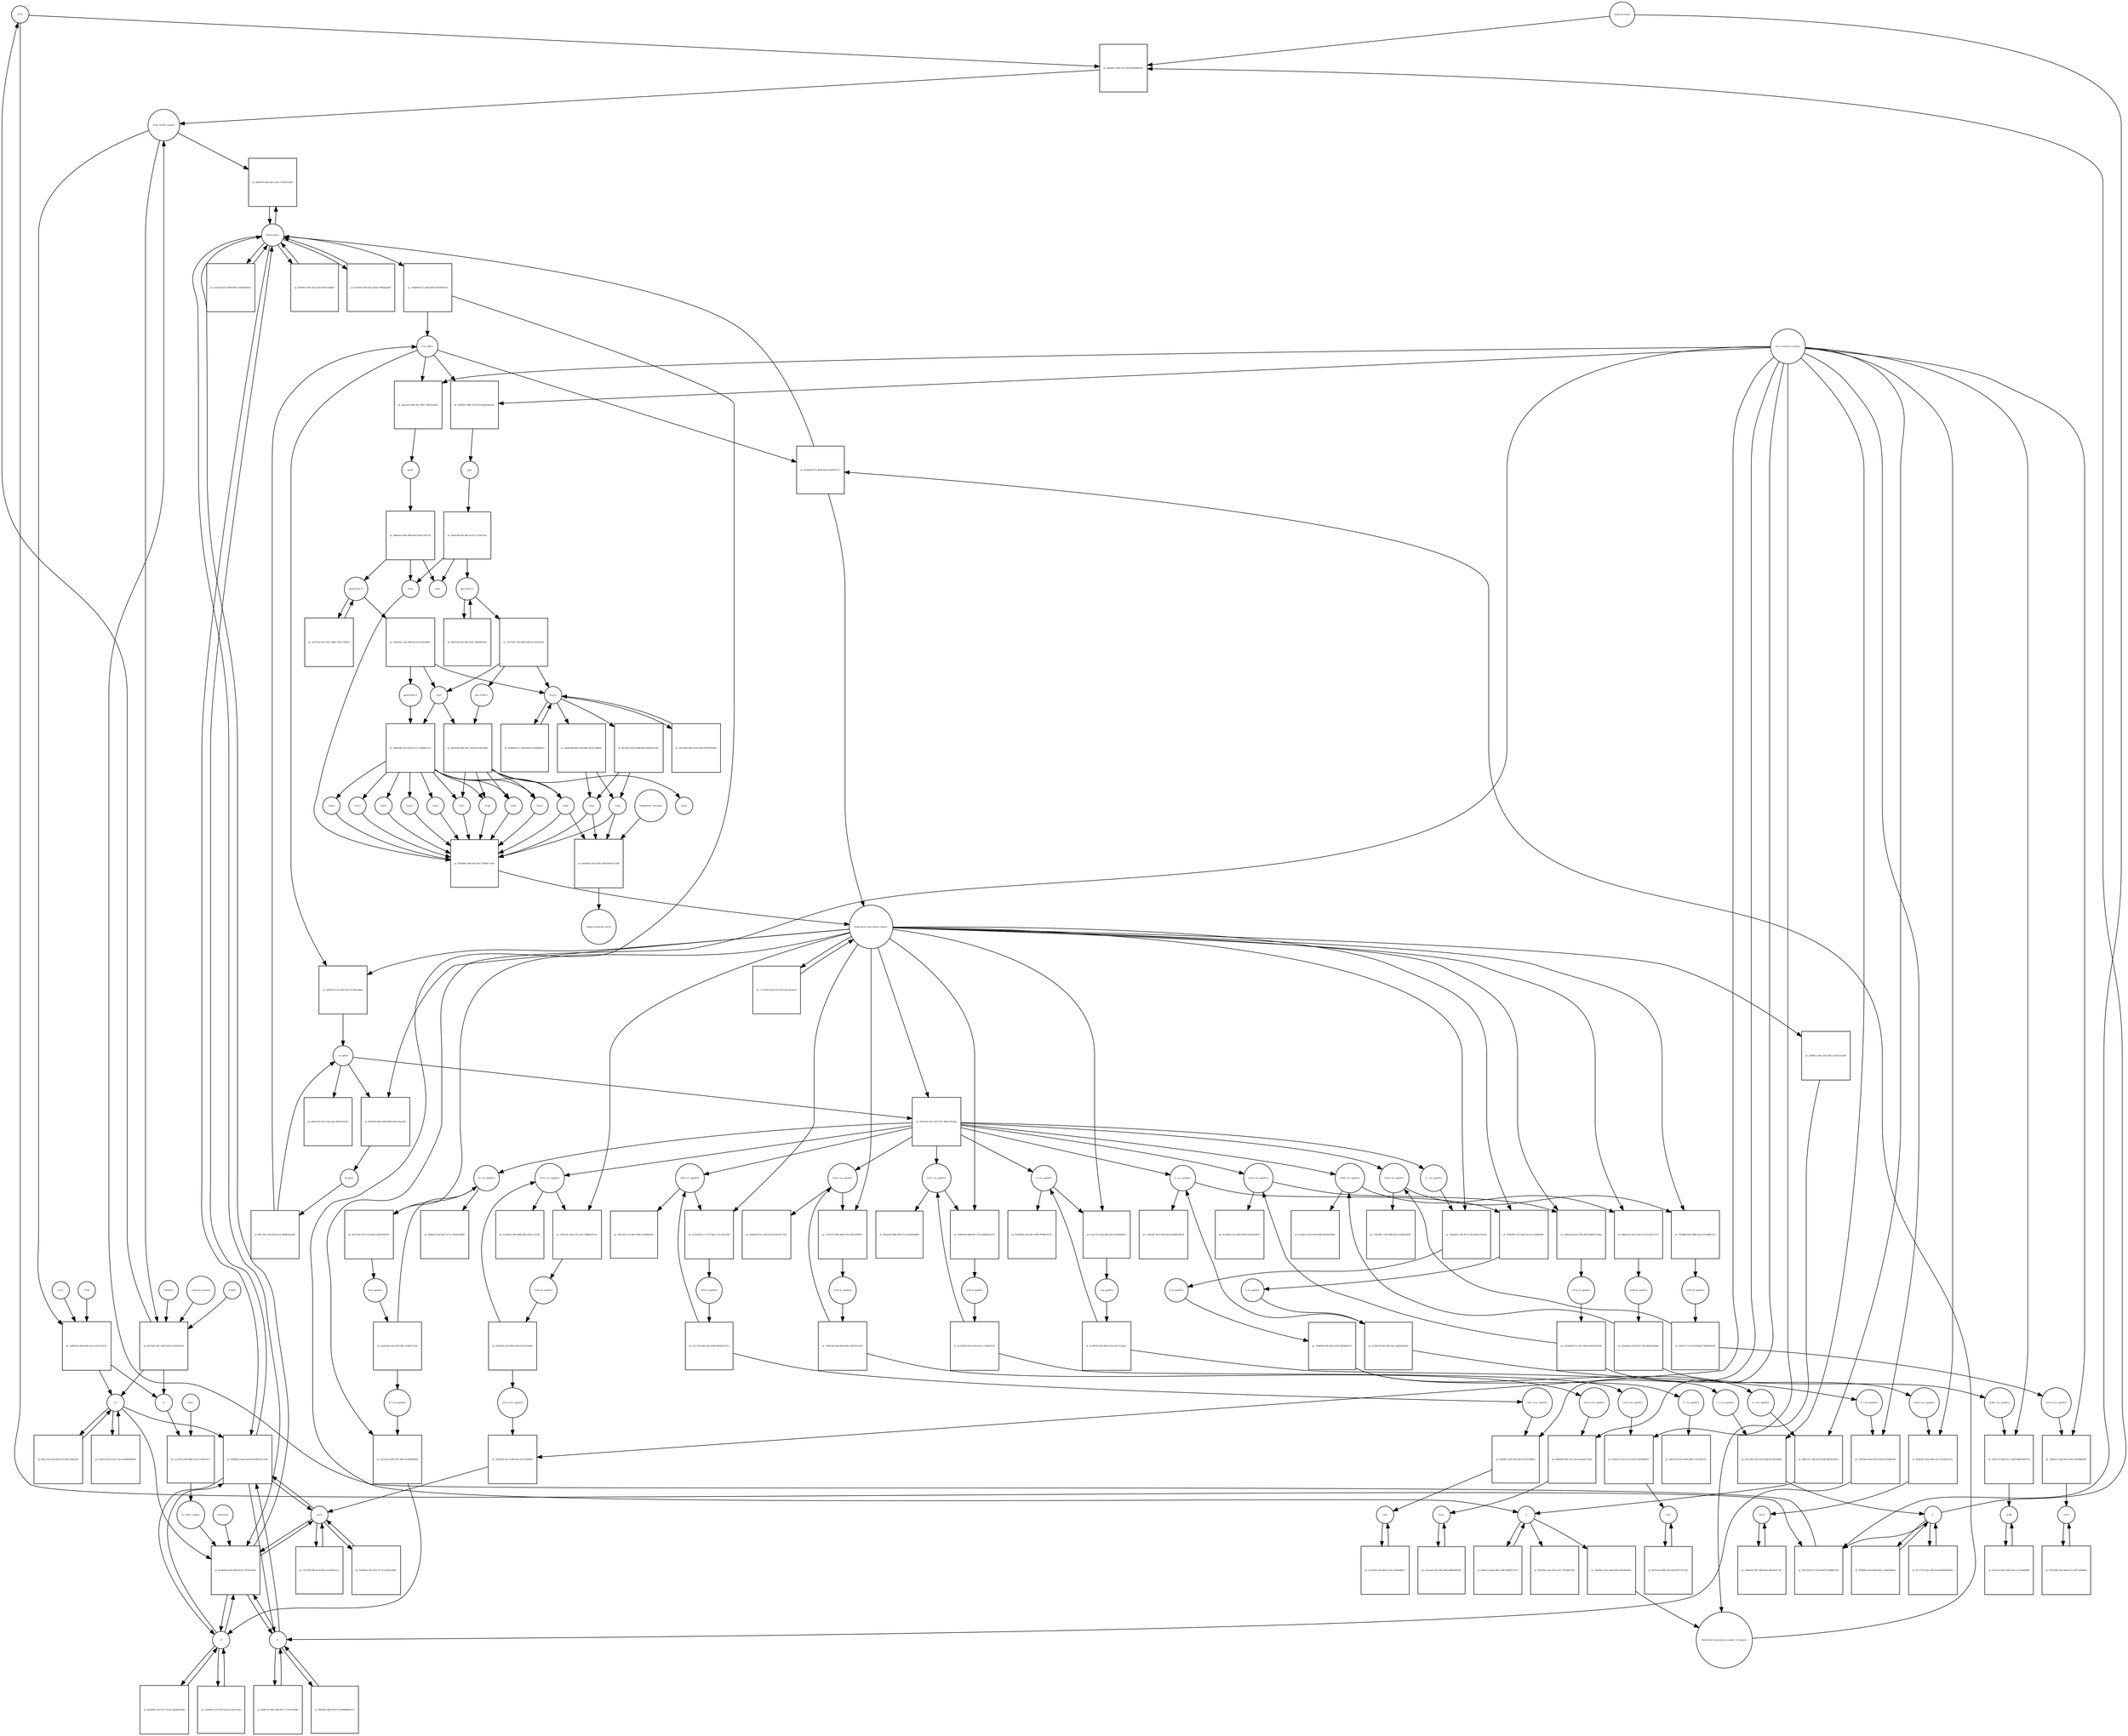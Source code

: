 strict digraph  {
ACE2 [annotation="", bipartite=0, cls=macromolecule, fontsize=4, label=ACE2, shape=circle];
"pr_dd0e807c-ed87-4e7f-b250-8fa058fb5d11" [annotation="", bipartite=1, cls=process, fontsize=4, label="pr_dd0e807c-ed87-4e7f-b250-8fa058fb5d11", shape=square];
"ACE2_SPIKE complex" [annotation="", bipartite=0, cls=complex, fontsize=4, label="ACE2_SPIKE complex", shape=circle];
"Heparan sulfate" [annotation="urn_miriam_obo.chebi_CHEBI%3A28815", bipartite=0, cls="simple chemical", fontsize=4, label="Heparan sulfate", shape=circle];
S [annotation=urn_miriam_uniprot_P0DTC2, bipartite=0, cls=macromolecule, fontsize=4, label=S, shape=circle];
Nucleocapsid [annotation="urn_miriam_obo.go_GO%3A0019013", bipartite=0, cls=complex, fontsize=4, label=Nucleocapsid, shape=circle];
"pr_82de1f39-babc-4b61-a0ee-7334811fcb00" [annotation="", bipartite=1, cls=process, fontsize=4, label="pr_82de1f39-babc-4b61-a0ee-7334811fcb00", shape=square];
"pr_c00891b4-e409-4e8b-ae18-c201c9c4331f" [annotation="", bipartite=1, cls=process, fontsize=4, label="pr_c00891b4-e409-4e8b-ae18-c201c9c4331f", shape=square];
S2 [annotation=urn_miriam_interpro_IPR002552, bipartite=0, cls=macromolecule, fontsize=4, label=S2, shape=circle];
CTSB [annotation="", bipartite=0, cls=macromolecule, fontsize=4, label=CTSB, shape=circle];
CTSL [annotation="", bipartite=0, cls=macromolecule, fontsize=4, label=CTSL, shape=circle];
S1 [annotation=urn_miriam_interpro_IPR002551, bipartite=0, cls=macromolecule, fontsize=4, label=S1, shape=circle];
"pr_58a7232f-d17c-4c0d-ab9f-d71b896b7565" [annotation="", bipartite=1, cls=process, fontsize=4, label="pr_58a7232f-d17c-4c0d-ab9f-d71b896b7565", shape=square];
"pr_dca46816-438a-40d0-bb1d-c73f3931a93d" [annotation="", bipartite=1, cls=process, fontsize=4, label="pr_dca46816-438a-40d0-bb1d-c73f3931a93d", shape=square];
cholesterol [annotation="urn_miriam_obo.chebi_CHEBI%3A16113", bipartite=0, cls="simple chemical", fontsize=4, label=cholesterol, shape=circle];
"S1_NRP1 complex" [annotation="", bipartite=0, cls=complex, fontsize=4, label="S1_NRP1 complex", shape=circle];
E [annotation=urn_miriam_uniprot_P0DTC4, bipartite=0, cls=macromolecule, fontsize=4, label=E, shape=circle];
M [annotation=urn_miriam_uniprot_P0DTC5, bipartite=0, cls=macromolecule, fontsize=4, label=M, shape=circle];
Orf7a [annotation=urn_miriam_uniprot_P0DTC7, bipartite=0, cls=macromolecule, fontsize=4, label=Orf7a, shape=circle];
"pr_1160d444-6c7e-469a-8834-56267ff5b7ea" [annotation="", bipartite=1, cls=process, fontsize=4, label="pr_1160d444-6c7e-469a-8834-56267ff5b7ea", shape=square];
"(+)ss gRNA" [annotation=urn_miriam_refseq_NC_045512, bipartite=0, cls="nucleic acid feature", fontsize=4, label="(+)ss gRNA", shape=circle];
N [annotation=urn_miriam_uniprot_P0DTC9, bipartite=0, cls="macromolecule multimer", fontsize=4, label=N, shape=circle];
"pr_8818fd73-04f2-40cb-a9d3-8291e76df6d5" [annotation="", bipartite=1, cls=process, fontsize=4, label="pr_8818fd73-04f2-40cb-a9d3-8291e76df6d5", shape=square];
"pr_67ef197d-0f00-49c5-ab04-5799fa8aa660" [annotation="", bipartite=1, cls=process, fontsize=4, label="pr_67ef197d-0f00-49c5-ab04-5799fa8aa660", shape=square];
"pr_945a5f61-5a4e-4567-a541-1781bd9a7f9b" [annotation="", bipartite=1, cls=process, fontsize=4, label="pr_945a5f61-5a4e-4567-a541-1781bd9a7f9b", shape=square];
"pr_da6b5cea-9edc-4bb7-a48e-06f49f71427b" [annotation="", bipartite=1, cls=process, fontsize=4, label="pr_da6b5cea-9edc-4bb7-a48e-06f49f71427b", shape=square];
"N (+)ss sgmRNA" [annotation=urn_miriam_ncbigene_43740575, bipartite=0, cls="nucleic acid feature", fontsize=4, label="N (+)ss sgmRNA", shape=circle];
"pr_98f81c91-7a8b-441e-8188-ed62002ffacb" [annotation="", bipartite=1, cls=process, fontsize=4, label="pr_98f81c91-7a8b-441e-8188-ed62002ffacb", shape=square];
"Host translation complex" [annotation="urn_miriam_obo.go_GO%3A0070992", bipartite=0, cls=complex, fontsize=4, label="Host translation complex", shape=circle];
"pr_e3cfead0-f673-40b4-997b-a359348e8458" [annotation="", bipartite=1, cls=process, fontsize=4, label="pr_e3cfead0-f673-40b4-997b-a359348e8458", shape=square];
"pr_bf4739eb-2827-48de-9429-218398230c0f" [annotation="", bipartite=1, cls=process, fontsize=4, label="pr_bf4739eb-2827-48de-9429-218398230c0f", shape=square];
FURIN [annotation="", bipartite=0, cls=macromolecule, fontsize=4, label=FURIN, shape=circle];
TMPRSS2 [annotation="", bipartite=0, cls=macromolecule, fontsize=4, label=TMPRSS2, shape=circle];
"Camostat mesylate" [annotation="urn_miriam_pubchem.compound_2536", bipartite=0, cls="simple chemical", fontsize=4, label="Camostat mesylate", shape=circle];
"pr_0faca7a9-aa50-4ae8-85c9-6b2c3d04e399" [annotation="", bipartite=1, cls=process, fontsize=4, label="pr_0faca7a9-aa50-4ae8-85c9-6b2c3d04e399", shape=square];
"Replication transcription complex_N oligomer" [annotation="", bipartite=0, cls=complex, fontsize=4, label="Replication transcription complex_N oligomer", shape=circle];
"pr_d7ae6df2-ef74-4859-b04f-cbe8148337c1" [annotation="", bipartite=1, cls=process, fontsize=4, label="pr_d7ae6df2-ef74-4859-b04f-cbe8148337c1", shape=square];
"Replication transcription complex" [annotation="", bipartite=0, cls=complex, fontsize=4, label="Replication transcription complex", shape=circle];
"pr_392899ad-1aeb-45ad-b520-d6b5397c2ae0" [annotation="", bipartite=1, cls=process, fontsize=4, label="pr_392899ad-1aeb-45ad-b520-d6b5397c2ae0", shape=square];
"pr_5c5e37c6-6fe2-4c97-ada1-4a4d6e40855d" [annotation="", bipartite=1, cls=process, fontsize=4, label="pr_5c5e37c6-6fe2-4c97-ada1-4a4d6e40855d", shape=square];
"pp1a Nsp3-11" [annotation=urn_miriam_uniprot_P0DTC1, bipartite=0, cls=macromolecule, fontsize=4, label="pp1a Nsp3-11", shape=circle];
"pr_72e57f58-139d-4064-ba4f-0cc192251d39" [annotation="", bipartite=1, cls=process, fontsize=4, label="pr_72e57f58-139d-4064-ba4f-0cc192251d39", shape=square];
"pp1a Nsp6-11" [annotation=urn_miriam_uniprot_P0DTC1, bipartite=0, cls=macromolecule, fontsize=4, label="pp1a Nsp6-11", shape=circle];
"Nsp3-4" [annotation="urn_miriam_ncbiprotein_YP_009725299|urn_miriam_ncbiprotein_YP_009725300", bipartite=0, cls=macromolecule, fontsize=4, label="Nsp3-4", shape=circle];
Nsp5 [annotation=urn_miriam_ncbiprotein_YP_009725301, bipartite=0, cls="macromolecule multimer", fontsize=4, label=Nsp5, shape=circle];
"Endoplasmic reticulum" [annotation="urn_miriam_obo.go_GO%3A0005783", bipartite=0, cls=complex, fontsize=4, label="Endoplasmic reticulum", shape=circle];
"pr_dade0de0-c8c0-4830-a799-6ae93e7116b0" [annotation="", bipartite=1, cls=process, fontsize=4, label="pr_dade0de0-c8c0-4830-a799-6ae93e7116b0", shape=square];
"Double-membrane vesicle" [annotation="urn_miriam_obo.go_GO%3A0039718", bipartite=0, cls=complex, fontsize=4, label="Double-membrane vesicle", shape=circle];
Nsp4 [annotation=urn_miriam_ncbiprotein_YP_009725300, bipartite=0, cls=macromolecule, fontsize=4, label=Nsp4, shape=circle];
Nsp3 [annotation=urn_miriam_ncbiprotein_YP_009725299, bipartite=0, cls=macromolecule, fontsize=4, label=Nsp3, shape=circle];
Nsp6 [annotation=urn_miriam_ncbiprotein_YP_009725302, bipartite=0, cls=macromolecule, fontsize=4, label=Nsp6, shape=circle];
"pr_f469124d-5cef-48f5-bedc-3569ef465aef" [annotation="", bipartite=1, cls=process, fontsize=4, label="pr_f469124d-5cef-48f5-bedc-3569ef465aef", shape=square];
"pr_a9529a65-466a-414a-8cd4-6479f589380d" [annotation="", bipartite=1, cls=process, fontsize=4, label="pr_a9529a65-466a-414a-8cd4-6479f589380d", shape=square];
"pp1ab Nsp3-16" [annotation=urn_miriam_uniprot_P0DTD1, bipartite=0, cls=macromolecule, fontsize=4, label="pp1ab Nsp3-16", shape=circle];
"pr_2c879c9a-4e07-4d57-a8b9-750e57c8422d" [annotation="", bipartite=1, cls=process, fontsize=4, label="pr_2c879c9a-4e07-4d57-a8b9-750e57c8422d", shape=square];
"pr_a0ec6532-ceb4-4049-9ecd-f12236186837" [annotation="", bipartite=1, cls=process, fontsize=4, label="pr_a0ec6532-ceb4-4049-9ecd-f12236186837", shape=square];
"pp1ab nsp6-16" [annotation=urn_miriam_uniprot_P0DTD1, bipartite=0, cls=macromolecule, fontsize=4, label="pp1ab nsp6-16", shape=circle];
"pr_6bcde895-ea93-4c27-8216-7e4a6ded1d6b" [annotation="", bipartite=1, cls=process, fontsize=4, label="pr_6bcde895-ea93-4c27-8216-7e4a6ded1d6b", shape=square];
"pr_46440731-9d2c-4fd9-bb7c-5716c47d0946" [annotation="", bipartite=1, cls=process, fontsize=4, label="pr_46440731-9d2c-4fd9-bb7c-5716c47d0946", shape=square];
"pr_82c71761-5dcc-4905-bc66-6f943bb5d062" [annotation="", bipartite=1, cls=process, fontsize=4, label="pr_82c71761-5dcc-4905-bc66-6f943bb5d062", shape=square];
"pr_25e0f66f-ec92-4c93-a1e6-f112b7ec4fb5" [annotation="", bipartite=1, cls=process, fontsize=4, label="pr_25e0f66f-ec92-4c93-a1e6-f112b7ec4fb5", shape=square];
"pr_ff60538f-a480-4f78-97ad-6b60889de5c1" [annotation="", bipartite=1, cls=process, fontsize=4, label="pr_ff60538f-a480-4f78-97ad-6b60889de5c1", shape=square];
"pr_ff789969-1e9b-4db8-900a-c1a6693b4eb4" [annotation="", bipartite=1, cls=process, fontsize=4, label="pr_ff789969-1e9b-4db8-900a-c1a6693b4eb4", shape=square];
"pr_22cf3789-8fff-4c2d-b82a-253b39811122" [annotation="", bipartite=1, cls=process, fontsize=4, label="pr_22cf3789-8fff-4c2d-b82a-253b39811122", shape=square];
Orf6 [annotation=urn_miriam_uniprot_P0DTC6, bipartite=0, cls=macromolecule, fontsize=4, label=Orf6, shape=circle];
"pr_ec14e505-145f-4b5e-ac58-e1d283d402cf" [annotation="", bipartite=1, cls=process, fontsize=4, label="pr_ec14e505-145f-4b5e-ac58-e1d283d402cf", shape=square];
Orf3a [annotation=urn_miriam_uniprot_P0DTC3, bipartite=0, cls=macromolecule, fontsize=4, label=Orf3a, shape=circle];
"pr_58dafe42-3b17-48f8-bebc-8805b83172d7" [annotation="", bipartite=1, cls=process, fontsize=4, label="pr_58dafe42-3b17-48f8-bebc-8805b83172d7", shape=square];
Orf8 [annotation=urn_miriam_uniprot_P0DTC8, bipartite=0, cls=macromolecule, fontsize=4, label=Orf8, shape=circle];
"pr_8a9310c5-9ddb-458c-bfa9-fd7f77d1c8a1" [annotation="", bipartite=1, cls=process, fontsize=4, label="pr_8a9310c5-9ddb-458c-bfa9-fd7f77d1c8a1", shape=square];
Orf9b [annotation=urn_miriam_uniprot_P0DTD2, bipartite=0, cls=macromolecule, fontsize=4, label=Orf9b, shape=circle];
"pr_c8e31ccd-ba41-4020-a8a1-ae1206eb9890" [annotation="", bipartite=1, cls=process, fontsize=4, label="pr_c8e31ccd-ba41-4020-a8a1-ae1206eb9890", shape=square];
Orf14 [annotation=urn_miriam_uniprot_P0DTD3, bipartite=0, cls=macromolecule, fontsize=4, label=Orf14, shape=circle];
"pr_e55eea41-49f5-4fc4-9f60-6966f4981df9" [annotation="", bipartite=1, cls=process, fontsize=4, label="pr_e55eea41-49f5-4fc4-9f60-6966f4981df9", shape=square];
Orf7b [annotation=urn_miriam_uniprot_P0DTD8, bipartite=0, cls=macromolecule, fontsize=4, label=Orf7b, shape=circle];
"pr_b545a26d-78aa-4abf-b752-24871eb0944d" [annotation="", bipartite=1, cls=process, fontsize=4, label="pr_b545a26d-78aa-4abf-b752-24871eb0944d", shape=square];
"pr_95a0b0fe-c38c-403c-9173-e2656ce1898a" [annotation="", bipartite=1, cls=process, fontsize=4, label="pr_95a0b0fe-c38c-403c-9173-e2656ce1898a", shape=square];
"M (+)ss sgmRNA" [annotation="", bipartite=0, cls="nucleic acid feature", fontsize=4, label="M (+)ss sgmRNA", shape=circle];
"pr_aca5ee4e-4309-4702-996a-a4346960a604" [annotation="", bipartite=1, cls=process, fontsize=4, label="pr_aca5ee4e-4309-4702-996a-a4346960a604", shape=square];
"E (+)ss sgmRNA" [annotation="", bipartite=0, cls="nucleic acid feature", fontsize=4, label="E (+)ss sgmRNA", shape=circle];
"pr_57623dcd-69ea-4e05-8166-9c25566dc30f" [annotation="", bipartite=1, cls=process, fontsize=4, label="pr_57623dcd-69ea-4e05-8166-9c25566dc30f", shape=square];
"S (+)ss sgmRNA" [annotation="", bipartite=0, cls="nucleic acid feature", fontsize=4, label="S (+)ss sgmRNA", shape=circle];
"pr_69e3c083-1002-425d-baf8-81c9565bf9d6" [annotation="", bipartite=1, cls=process, fontsize=4, label="pr_69e3c083-1002-425d-baf8-81c9565bf9d6", shape=square];
"Orf7a (+)ss sgmRNA" [annotation="", bipartite=0, cls="nucleic acid feature", fontsize=4, label="Orf7a (+)ss sgmRNA", shape=circle];
"pr_3a392e49-dac2-42d6-bef5-a01295d46950" [annotation="", bipartite=1, cls=process, fontsize=4, label="pr_3a392e49-dac2-42d6-bef5-a01295d46950", shape=square];
"Orf6  (+)ss sgmRNA" [annotation="", bipartite=0, cls="nucleic acid feature", fontsize=4, label="Orf6  (+)ss sgmRNA", shape=circle];
"pr_9efaf69c-5e82-4416-8dcb-55f1f97bdba3" [annotation="", bipartite=1, cls=process, fontsize=4, label="pr_9efaf69c-5e82-4416-8dcb-55f1f97bdba3", shape=square];
"Orf3a (+)ss sgmRNA" [annotation="", bipartite=0, cls="nucleic acid feature", fontsize=4, label="Orf3a (+)ss sgmRNA", shape=circle];
"pr_3b4b34d7-9ede-4463-a3a7-06cbbef2ce5c" [annotation="", bipartite=1, cls=process, fontsize=4, label="pr_3b4b34d7-9ede-4463-a3a7-06cbbef2ce5c", shape=square];
"Orf8 (+)ss sgmRNA" [annotation="", bipartite=0, cls="nucleic acid feature", fontsize=4, label="Orf8 (+)ss sgmRNA", shape=circle];
"pr_55650155-242e-413a-8530-876d5b5afb15" [annotation="", bipartite=1, cls=process, fontsize=4, label="pr_55650155-242e-413a-8530-876d5b5afb15", shape=square];
"Orf9b (+)ss sgmRNA" [annotation="", bipartite=0, cls="nucleic acid feature", fontsize=4, label="Orf9b (+)ss sgmRNA", shape=circle];
"pr_d2497172-b8d3-4c21-a8d4-06d65da94734" [annotation="", bipartite=1, cls=process, fontsize=4, label="pr_d2497172-b8d3-4c21-a8d4-06d65da94734", shape=square];
"Orf14 (+)ss sgmRNA" [annotation="", bipartite=0, cls="nucleic acid feature", fontsize=4, label="Orf14 (+)ss sgmRNA", shape=circle];
"pr_6fd6bf9b-029c-47e2-b5c0-e0ea6a770f3d" [annotation="", bipartite=1, cls=process, fontsize=4, label="pr_6fd6bf9b-029c-47e2-b5c0-e0ea6a770f3d", shape=square];
"Orf7b (+)ss sgmRNA" [annotation="", bipartite=0, cls="nucleic acid feature", fontsize=4, label="Orf7b (+)ss sgmRNA", shape=circle];
"pr_7bab0a72-2640-4e55-b60e-286264ffd444" [annotation="", bipartite=1, cls=process, fontsize=4, label="pr_7bab0a72-2640-4e55-b60e-286264ffd444", shape=square];
"(-)ss gRNA" [annotation=urn_miriam_refseq_NC_045512, bipartite=0, cls="nucleic acid feature", fontsize=4, label="(-)ss gRNA", shape=circle];
"pr_4b01a2b2-9cbe-470b-aa8c-dbb95162fc8f" [annotation="", bipartite=1, cls=process, fontsize=4, label="pr_4b01a2b2-9cbe-470b-aa8c-dbb95162fc8f", shape=square];
"pr_76e84dcd-501e-4dde-948e-6f9e99fe466c" [annotation="", bipartite=1, cls=process, fontsize=4, label="pr_76e84dcd-501e-4dde-948e-6f9e99fe466c", shape=square];
"pr_9e90457b-2c3c-4fef-8d74-7b79a65adbaa" [annotation="", bipartite=1, cls=process, fontsize=4, label="pr_9e90457b-2c3c-4fef-8d74-7b79a65adbaa", shape=square];
"M (-)ss sgmRNA" [annotation=urn_miriam_ncbigene_43740571, bipartite=0, cls="nucleic acid feature", fontsize=4, label="M (-)ss sgmRNA", shape=circle];
"pr_2bfbb3ef-6aad-4da7-b77e-c90e60a306d0" [annotation="", bipartite=1, cls=process, fontsize=4, label="pr_2bfbb3ef-6aad-4da7-b77e-c90e60a306d0", shape=square];
"E (-)ss sgmRNA" [annotation=urn_miriam_ncbigene_43740570, bipartite=0, cls="nucleic acid feature", fontsize=4, label="E (-)ss sgmRNA", shape=circle];
"pr_c3922467-9ac5-4e09-9a5d-b1bb96c48c80" [annotation="", bipartite=1, cls=process, fontsize=4, label="pr_c3922467-9ac5-4e09-9a5d-b1bb96c48c80", shape=square];
"S (-)ss sgmRNA" [annotation="", bipartite=0, cls="nucleic acid feature", fontsize=4, label="S (-)ss sgmRNA", shape=circle];
"pr_0e2de88d-cdde-48ce-9956-f878f8c87312" [annotation="", bipartite=1, cls=process, fontsize=4, label="pr_0e2de88d-cdde-48ce-9956-f878f8c87312", shape=square];
"Orf7a (-)ss sgmRNA" [annotation="", bipartite=0, cls="nucleic acid feature", fontsize=4, label="Orf7a (-)ss sgmRNA", shape=circle];
"pr_e7ae9623-aaf0-48d0-b8fb-e3b51c71a295" [annotation="", bipartite=1, cls=process, fontsize=4, label="pr_e7ae9623-aaf0-48d0-b8fb-e3b51c71a295", shape=square];
"Orf6 (-)ss sgmRNA" [annotation="", bipartite=0, cls="nucleic acid feature", fontsize=4, label="Orf6 (-)ss sgmRNA", shape=circle];
"pr_f28c1dd1-f153-4dcf-9928-131ff86d4763" [annotation="", bipartite=1, cls=process, fontsize=4, label="pr_f28c1dd1-f153-4dcf-9928-131ff86d4763", shape=square];
"Orf3a (-)ss sgmRNA" [annotation="", bipartite=0, cls="nucleic acid feature", fontsize=4, label="Orf3a (-)ss sgmRNA", shape=circle];
"pr_9ec9206b-7ae3-4b82-8092-f3ead2ee98c4" [annotation="", bipartite=1, cls=process, fontsize=4, label="pr_9ec9206b-7ae3-4b82-8092-f3ead2ee98c4", shape=square];
"Orf8 (-)ss sgmRNA" [annotation="", bipartite=0, cls="nucleic acid feature", fontsize=4, label="Orf8 (-)ss sgmRNA", shape=circle];
"pr_d81aee45-f4bb-45f0-87e2-ff2eb5e08d61" [annotation="", bipartite=1, cls=process, fontsize=4, label="pr_d81aee45-f4bb-45f0-87e2-ff2eb5e08d61", shape=square];
"Orf9b (-)ss sgmRNA" [annotation="", bipartite=0, cls="nucleic acid feature", fontsize=4, label="Orf9b (-)ss sgmRNA", shape=circle];
"pr_fc2adfc0-c626-47bb-8e88-e493ab303beb" [annotation="", bipartite=1, cls=process, fontsize=4, label="pr_fc2adfc0-c626-47bb-8e88-e493ab303beb", shape=square];
"Orf14 (-)ss sgmRNA" [annotation="", bipartite=0, cls="nucleic acid feature", fontsize=4, label="Orf14 (-)ss sgmRNA", shape=circle];
"pr_dea06160-f5cc-4933-bc5d-63813b717256" [annotation="", bipartite=1, cls=process, fontsize=4, label="pr_dea06160-f5cc-4933-bc5d-63813b717256", shape=square];
"Orf7b (-)ss sgmRNA" [annotation="", bipartite=0, cls="nucleic acid feature", fontsize=4, label="Orf7b (-)ss sgmRNA", shape=circle];
"pr_718e300c-7140-436b-b91b-47a6fad22e81" [annotation="", bipartite=1, cls=process, fontsize=4, label="pr_718e300c-7140-436b-b91b-47a6fad22e81", shape=square];
"pr_0f326635-b6d1-4bb6-896b-d455a36aca98" [annotation="", bipartite=1, cls=process, fontsize=4, label="pr_0f326635-b6d1-4bb6-896b-d455a36aca98", shape=square];
"ds gRNA" [annotation=urn_miriam_refseq_NC_045512, bipartite=0, cls="nucleic acid feature", fontsize=4, label="ds gRNA", shape=circle];
"pr_ae677861-4273-474d-80a3-4d5ad7b93f79" [annotation="", bipartite=1, cls=process, fontsize=4, label="pr_ae677861-4273-474d-80a3-4d5ad7b93f79", shape=square];
"M ds sgmRNA" [annotation="", bipartite=0, cls="nucleic acid feature", fontsize=4, label="M ds sgmRNA", shape=circle];
"pr_d7841881-0a7f-4ea9-b2c4-ecca0a00ab9c" [annotation="", bipartite=1, cls=process, fontsize=4, label="pr_d7841881-0a7f-4ea9-b2c4-ecca0a00ab9c", shape=square];
"E ds sgmRNA" [annotation="", bipartite=0, cls="nucleic acid feature", fontsize=4, label="E ds sgmRNA", shape=circle];
"pr_ceee71f1-4a3d-46fd-b25f-0810f644b51c" [annotation="", bipartite=1, cls=process, fontsize=4, label="pr_ceee71f1-4a3d-46fd-b25f-0810f644b51c", shape=square];
"S ds sgmRNA" [annotation="", bipartite=0, cls="nucleic acid feature", fontsize=4, label="S ds sgmRNA", shape=circle];
"pr_7dd71adc-6aeb-47b1-b4a7-449b6e4f7ca5" [annotation="", bipartite=1, cls=process, fontsize=4, label="pr_7dd71adc-6aeb-47b1-b4a7-449b6e4f7ca5", shape=square];
"Orf7a ds sgmRNA" [annotation="", bipartite=0, cls="nucleic acid feature", fontsize=4, label="Orf7a ds sgmRNA", shape=circle];
"pr_a114cba6-bc17-4776-9de1-2c2ca181d78d" [annotation="", bipartite=1, cls=process, fontsize=4, label="pr_a114cba6-bc17-4776-9de1-2c2ca181d78d", shape=square];
"Orf6 ds sgmRNA" [annotation="", bipartite=0, cls="nucleic acid feature", fontsize=4, label="Orf6 ds sgmRNA", shape=circle];
"pr_3a69a3a0-baa5-479b-8503-bb4835c7e4ad" [annotation="", bipartite=1, cls=process, fontsize=4, label="pr_3a69a3a0-baa5-479b-8503-bb4835c7e4ad", shape=square];
"Orf3a ds sgmRNA" [annotation="", bipartite=0, cls="nucleic acid feature", fontsize=4, label="Orf3a ds sgmRNA", shape=circle];
"pr_9c969300-24b4-40e7-97cd-df6b3de3e725" [annotation="", bipartite=1, cls=process, fontsize=4, label="pr_9c969300-24b4-40e7-97cd-df6b3de3e725", shape=square];
"Orf8 ds sgmRNA" [annotation="", bipartite=0, cls="nucleic acid feature", fontsize=4, label="Orf8 ds sgmRNA", shape=circle];
"pr_8bde1a9e-1be2-4c6b-a725-f1e2e5c7fc31" [annotation="", bipartite=1, cls=process, fontsize=4, label="pr_8bde1a9e-1be2-4c6b-a725-f1e2e5c7fc31", shape=square];
"Orf9b ds sgmRNA" [annotation="", bipartite=0, cls="nucleic acid feature", fontsize=4, label="Orf9b ds sgmRNA", shape=circle];
"pr_c779a757-f99e-4d86-87ee-58b7ed39007c" [annotation="", bipartite=1, cls=process, fontsize=4, label="pr_c779a757-f99e-4d86-87ee-58b7ed39007c", shape=square];
"Orf14 ds sgmRNA" [annotation="", bipartite=0, cls="nucleic acid feature", fontsize=4, label="Orf14 ds sgmRNA", shape=circle];
"pr_7fef496d-405e-4d86-8ee5-972cd8967e5e" [annotation="", bipartite=1, cls=process, fontsize=4, label="pr_7fef496d-405e-4d86-8ee5-972cd8967e5e", shape=square];
"Orf7b ds sgmRNA" [annotation="", bipartite=0, cls="nucleic acid feature", fontsize=4, label="Orf7b ds sgmRNA", shape=circle];
"pr_f6fc198a-2236-4b30-b5c6-db49b264e0de" [annotation="", bipartite=1, cls=process, fontsize=4, label="pr_f6fc198a-2236-4b30-b5c6-db49b264e0de", shape=square];
"pr_2a5eb3bd-ceee-4075-b4ff-2c086d774234" [annotation="", bipartite=1, cls=process, fontsize=4, label="pr_2a5eb3bd-ceee-4075-b4ff-2c086d774234", shape=square];
"pr_9c3b81df-5d40-4600-baa1-48af9a38d3f2" [annotation="", bipartite=1, cls=process, fontsize=4, label="pr_9c3b81df-5d40-4600-baa1-48af9a38d3f2", shape=square];
"pr_a17d672f-b3a6-469b-b7ab-cde757224ae1" [annotation="", bipartite=1, cls=process, fontsize=4, label="pr_a17d672f-b3a6-469b-b7ab-cde757224ae1", shape=square];
"pr_6e56b7bc-de74-4f00-b36b-1b1fd7a1dd50" [annotation="", bipartite=1, cls=process, fontsize=4, label="pr_6e56b7bc-de74-4f00-b36b-1b1fd7a1dd50", shape=square];
"pr_47fcc359-64f0-4aa2-80f8-866563ea787c" [annotation="", bipartite=1, cls=process, fontsize=4, label="pr_47fcc359-64f0-4aa2-80f8-866563ea787c", shape=square];
"pr_1322d4d0-872c-487a-92bd-ee8cb91e8928" [annotation="", bipartite=1, cls=process, fontsize=4, label="pr_1322d4d0-872c-487a-92bd-ee8cb91e8928", shape=square];
"pr_9c793632-9520-4c4d-b1b2-1c74f8024735" [annotation="", bipartite=1, cls=process, fontsize=4, label="pr_9c793632-9520-4c4d-b1b2-1c74f8024735", shape=square];
"pr_d332d9ab-c262-4383-a76b-46f038c9d0da" [annotation="", bipartite=1, cls=process, fontsize=4, label="pr_d332d9ab-c262-4383-a76b-46f038c9d0da", shape=square];
"pr_3790b14d-ed46-440f-adde-16879231c679" [annotation="", bipartite=1, cls=process, fontsize=4, label="pr_3790b14d-ed46-440f-adde-16879231c679", shape=square];
"pr_5bf32711-c213-4738-80aa-78f89294250f" [annotation="", bipartite=1, cls=process, fontsize=4, label="pr_5bf32711-c213-4738-80aa-78f89294250f", shape=square];
"N  (-)ss sgmRNA" [annotation=urn_miriam_ncbigene_43740575, bipartite=0, cls="nucleic acid feature", fontsize=4, label="N  (-)ss sgmRNA", shape=circle];
"pr_34d9ad33-cefb-4572-a5de-f6a41a74e3a6" [annotation="", bipartite=1, cls=process, fontsize=4, label="pr_34d9ad33-cefb-4572-a5de-f6a41a74e3a6", shape=square];
"N ds sgmRNA" [annotation="", bipartite=0, cls="nucleic acid feature", fontsize=4, label="N ds sgmRNA", shape=circle];
"pr_7e8df2f8-6640-4d5a-a5d9-56df9db9fc25" [annotation="", bipartite=1, cls=process, fontsize=4, label="pr_7e8df2f8-6640-4d5a-a5d9-56df9db9fc25", shape=square];
"N (-)ss sgmRNA" [annotation="", bipartite=0, cls="nucleic acid feature", fontsize=4, label="N (-)ss sgmRNA", shape=circle];
pp1ab [annotation=urn_miriam_uniprot_P0DTD1, bipartite=0, cls=macromolecule, fontsize=4, label=pp1ab, shape=circle];
"pr_d8bebaa1-6b03-4f9b-9abd-2b2a27691734" [annotation="", bipartite=1, cls=process, fontsize=4, label="pr_d8bebaa1-6b03-4f9b-9abd-2b2a27691734", shape=square];
Nsp2 [annotation=urn_miriam_ncbiprotein_YP_009725298, bipartite=0, cls=macromolecule, fontsize=4, label=Nsp2, shape=circle];
Nsp1 [annotation=urn_miriam_ncbiprotein_YP_009725297, bipartite=0, cls=macromolecule, fontsize=4, label=Nsp1, shape=circle];
pp1a [annotation=urn_miriam_uniprot_P0DTC1, bipartite=0, cls=macromolecule, fontsize=4, label=pp1a, shape=circle];
"pr_429dcebb-0f3f-44f7-8ca4-f172e5b13141" [annotation="", bipartite=1, cls=process, fontsize=4, label="pr_429dcebb-0f3f-44f7-8ca4-f172e5b13141", shape=square];
"pr_ef9d9f06-81cc-4de4-be6a-c83000b0df7e" [annotation="", bipartite=1, cls=process, fontsize=4, label="pr_ef9d9f06-81cc-4de4-be6a-c83000b0df7e", shape=square];
"pr_9811b5ec-8072-4ed9-b482-0fdd45e634e7" [annotation="", bipartite=1, cls=process, fontsize=4, label="pr_9811b5ec-8072-4ed9-b482-0fdd45e634e7", shape=square];
"pr_aaeb93d8-9982-42ab-bf8c-dae1b73f868e" [annotation="", bipartite=1, cls=process, fontsize=4, label="pr_aaeb93d8-9982-42ab-bf8c-dae1b73f868e", shape=square];
"pr_2f463a56-9444-48c7-8a3d-03312d33afde" [annotation="", bipartite=1, cls=process, fontsize=4, label="pr_2f463a56-9444-48c7-8a3d-03312d33afde", shape=square];
Nsp7 [annotation=urn_miriam_ncbiprotein_YP_009725303, bipartite=0, cls=macromolecule, fontsize=4, label=Nsp7, shape=circle];
Nsp8 [annotation=urn_miriam_ncbiprotein_YP_009725304, bipartite=0, cls=macromolecule, fontsize=4, label=Nsp8, shape=circle];
Nsp9 [annotation=urn_miriam_ncbiprotein_YP_009725305, bipartite=0, cls=macromolecule, fontsize=4, label=Nsp9, shape=circle];
Nsp10 [annotation=urn_miriam_ncbiprotein_YP_009725306, bipartite=0, cls=macromolecule, fontsize=4, label=Nsp10, shape=circle];
Nsp11 [annotation=urn_miriam_ncbiprotein_YP_009725312, bipartite=0, cls=macromolecule, fontsize=4, label=Nsp11, shape=circle];
"pr_b88a3d8a-8723-41ae-8cc1-3c369987c151" [annotation="", bipartite=1, cls=process, fontsize=4, label="pr_b88a3d8a-8723-41ae-8cc1-3c369987c151", shape=square];
Nsp13 [annotation=urn_miriam_ncbiprotein_YP_009725308, bipartite=0, cls=macromolecule, fontsize=4, label=Nsp13, shape=circle];
Nsp12 [annotation=urn_miriam_ncbiprotein_YP_009725307, bipartite=0, cls=macromolecule, fontsize=4, label=Nsp12, shape=circle];
Nsp16 [annotation=urn_miriam_ncbiprotein_YP_009725311, bipartite=0, cls=macromolecule, fontsize=4, label=Nsp16, shape=circle];
Nsp15 [annotation=urn_miriam_ncbiprotein_YP_009725310, bipartite=0, cls=macromolecule, fontsize=4, label=Nsp15, shape=circle];
Nsp14 [annotation=urn_miriam_ncbiprotein_YP_009725309, bipartite=0, cls=macromolecule, fontsize=4, label=Nsp14, shape=circle];
"pr_652f8dda-cd48-4e87-bae7-5d4f6fc7c0a4" [annotation="", bipartite=1, cls=process, fontsize=4, label="pr_652f8dda-cd48-4e87-bae7-5d4f6fc7c0a4", shape=square];
"pr_4304f91c-98bf-47e4-b5c0-ad4fcbdeb562" [annotation="", bipartite=1, cls=process, fontsize=4, label="pr_4304f91c-98bf-47e4-b5c0-ad4fcbdeb562", shape=square];
"pr_aeaa5d1a-64f3-4fec-9f40-779653ca267b" [annotation="", bipartite=1, cls=process, fontsize=4, label="pr_aeaa5d1a-64f3-4fec-9f40-779653ca267b", shape=square];
"pr_909e5c60-5d22-4048-b080-7c5a10d5cf18" [annotation="", bipartite=1, cls=process, fontsize=4, label="pr_909e5c60-5d22-4048-b080-7c5a10d5cf18", shape=square];
"pr_c7c78c8a-05db-4141-9caf-34522e5efcf0" [annotation="", bipartite=1, cls=process, fontsize=4, label="pr_c7c78c8a-05db-4141-9caf-34522e5efcf0", shape=square];
"pr_34d365cc-d8ce-45da-8913-149ebc3c269c" [annotation="", bipartite=1, cls=process, fontsize=4, label="pr_34d365cc-d8ce-45da-8913-149ebc3c269c", shape=square];
"pr_5f3c9c6d-10ac-4d7e-b751-998a11952ddd" [annotation="", bipartite=1, cls=process, fontsize=4, label="pr_5f3c9c6d-10ac-4d7e-b751-998a11952ddd", shape=square];
"pr_cc22c4f4-a958-40ba-9116-1ee6ff3af17c" [annotation="", bipartite=1, cls=process, fontsize=4, label="pr_cc22c4f4-a958-40ba-9116-1ee6ff3af17c", shape=square];
NRP1 [annotation="", bipartite=0, cls=macromolecule, fontsize=4, label=NRP1, shape=circle];
ACE2 -> "pr_dd0e807c-ed87-4e7f-b250-8fa058fb5d11"  [annotation="", interaction_type=consumption];
ACE2 -> "pr_58a7232f-d17c-4c0d-ab9f-d71b896b7565"  [annotation="", interaction_type=consumption];
"pr_dd0e807c-ed87-4e7f-b250-8fa058fb5d11" -> "ACE2_SPIKE complex"  [annotation="", interaction_type=production];
"ACE2_SPIKE complex" -> "pr_82de1f39-babc-4b61-a0ee-7334811fcb00"  [annotation="urn_miriam_pubmed_32142651|urn_miriam_pubmed_32094589|urn_miriam_taxonomy_2697049", interaction_type=stimulation];
"ACE2_SPIKE complex" -> "pr_c00891b4-e409-4e8b-ae18-c201c9c4331f"  [annotation="", interaction_type=consumption];
"ACE2_SPIKE complex" -> "pr_bf4739eb-2827-48de-9429-218398230c0f"  [annotation="", interaction_type=consumption];
"Heparan sulfate" -> "pr_dd0e807c-ed87-4e7f-b250-8fa058fb5d11"  [annotation="urn_miriam_pubmed_32142651|urn_miriam_pubmed_32094589|urn_miriam_taxonomy_2697049|urn_miriam_pubmed_32970989", interaction_type=stimulation];
"Heparan sulfate" -> "pr_58a7232f-d17c-4c0d-ab9f-d71b896b7565"  [annotation="urn_miriam_pubmed_32142651|urn_miriam_pubmed_32094589|urn_miriam_taxonomy_2697049|urn_miriam_pubmed_32155444|urn_miriam_pubmed_32970989", interaction_type=stimulation];
S -> "pr_dd0e807c-ed87-4e7f-b250-8fa058fb5d11"  [annotation="", interaction_type=consumption];
S -> "pr_58a7232f-d17c-4c0d-ab9f-d71b896b7565"  [annotation="", interaction_type=consumption];
S -> "pr_82c71761-5dcc-4905-bc66-6f943bb5d062"  [annotation="", interaction_type=consumption];
S -> "pr_ff789969-1e9b-4db8-900a-c1a6693b4eb4"  [annotation="", interaction_type=consumption];
Nucleocapsid -> "pr_82de1f39-babc-4b61-a0ee-7334811fcb00"  [annotation="", interaction_type=consumption];
Nucleocapsid -> "pr_dca46816-438a-40d0-bb1d-c73f3931a93d"  [annotation="", interaction_type=consumption];
Nucleocapsid -> "pr_1160d444-6c7e-469a-8834-56267ff5b7ea"  [annotation="", interaction_type=consumption];
Nucleocapsid -> "pr_8818fd73-04f2-40cb-a9d3-8291e76df6d5"  [annotation="", interaction_type=consumption];
Nucleocapsid -> "pr_67ef197d-0f00-49c5-ab04-5799fa8aa660"  [annotation="", interaction_type=consumption];
Nucleocapsid -> "pr_e3cfead0-f673-40b4-997b-a359348e8458"  [annotation="", interaction_type=consumption];
Nucleocapsid -> "pr_392899ad-1aeb-45ad-b520-d6b5397c2ae0"  [annotation="", interaction_type=consumption];
"pr_82de1f39-babc-4b61-a0ee-7334811fcb00" -> Nucleocapsid  [annotation="", interaction_type=production];
"pr_c00891b4-e409-4e8b-ae18-c201c9c4331f" -> S2  [annotation="", interaction_type=production];
"pr_c00891b4-e409-4e8b-ae18-c201c9c4331f" -> S1  [annotation="", interaction_type=production];
S2 -> "pr_dca46816-438a-40d0-bb1d-c73f3931a93d"  [annotation="urn_miriam_pubmed_32142651|urn_miriam_pubmed_32094589|urn_miriam_pubmed_32047258|urn_miriam_taxonomy_2697049|urn_miriam_pubmed_32944968", interaction_type=stimulation];
S2 -> "pr_0faca7a9-aa50-4ae8-85c9-6b2c3d04e399"  [annotation="", interaction_type=consumption];
S2 -> "pr_392899ad-1aeb-45ad-b520-d6b5397c2ae0"  [annotation="urn_miriam_pubmed_32142651|urn_miriam_pubmed_32047258|urn_miriam_taxonomy_2697049", interaction_type=stimulation];
S2 -> "pr_5c5e37c6-6fe2-4c97-ada1-4a4d6e40855d"  [annotation="", interaction_type=consumption];
CTSB -> "pr_c00891b4-e409-4e8b-ae18-c201c9c4331f"  [annotation="urn_miriam_pubmed_32142651|urn_miriam_taxonomy_2697049", interaction_type=catalysis];
CTSL -> "pr_c00891b4-e409-4e8b-ae18-c201c9c4331f"  [annotation="urn_miriam_pubmed_32142651|urn_miriam_taxonomy_2697049", interaction_type=catalysis];
S1 -> "pr_cc22c4f4-a958-40ba-9116-1ee6ff3af17c"  [annotation="", interaction_type=consumption];
"pr_58a7232f-d17c-4c0d-ab9f-d71b896b7565" -> "ACE2_SPIKE complex"  [annotation="", interaction_type=production];
"pr_dca46816-438a-40d0-bb1d-c73f3931a93d" -> Nucleocapsid  [annotation="", interaction_type=production];
"pr_dca46816-438a-40d0-bb1d-c73f3931a93d" -> E  [annotation="", interaction_type=production];
"pr_dca46816-438a-40d0-bb1d-c73f3931a93d" -> M  [annotation="", interaction_type=production];
"pr_dca46816-438a-40d0-bb1d-c73f3931a93d" -> Orf7a  [annotation="", interaction_type=production];
cholesterol -> "pr_dca46816-438a-40d0-bb1d-c73f3931a93d"  [annotation="urn_miriam_pubmed_32142651|urn_miriam_pubmed_32094589|urn_miriam_pubmed_32047258|urn_miriam_taxonomy_2697049|urn_miriam_pubmed_32944968", interaction_type=stimulation];
"S1_NRP1 complex" -> "pr_dca46816-438a-40d0-bb1d-c73f3931a93d"  [annotation="urn_miriam_pubmed_32142651|urn_miriam_pubmed_32094589|urn_miriam_pubmed_32047258|urn_miriam_taxonomy_2697049|urn_miriam_pubmed_32944968", interaction_type=stimulation];
E -> "pr_dca46816-438a-40d0-bb1d-c73f3931a93d"  [annotation="", interaction_type=consumption];
E -> "pr_392899ad-1aeb-45ad-b520-d6b5397c2ae0"  [annotation="", interaction_type=consumption];
E -> "pr_46440731-9d2c-4fd9-bb7c-5716c47d0946"  [annotation="", interaction_type=consumption];
E -> "pr_ff60538f-a480-4f78-97ad-6b60889de5c1"  [annotation="", interaction_type=consumption];
M -> "pr_dca46816-438a-40d0-bb1d-c73f3931a93d"  [annotation="", interaction_type=consumption];
M -> "pr_392899ad-1aeb-45ad-b520-d6b5397c2ae0"  [annotation="", interaction_type=consumption];
M -> "pr_6bcde895-ea93-4c27-8216-7e4a6ded1d6b"  [annotation="", interaction_type=consumption];
M -> "pr_25e0f66f-ec92-4c93-a1e6-f112b7ec4fb5"  [annotation="", interaction_type=consumption];
Orf7a -> "pr_dca46816-438a-40d0-bb1d-c73f3931a93d"  [annotation="", interaction_type=consumption];
Orf7a -> "pr_392899ad-1aeb-45ad-b520-d6b5397c2ae0"  [annotation="", interaction_type=consumption];
Orf7a -> "pr_22cf3789-8fff-4c2d-b82a-253b39811122"  [annotation="", interaction_type=consumption];
Orf7a -> "pr_95a0b0fe-c38c-403c-9173-e2656ce1898a"  [annotation="", interaction_type=consumption];
"pr_1160d444-6c7e-469a-8834-56267ff5b7ea" -> "(+)ss gRNA"  [annotation="", interaction_type=production];
"pr_1160d444-6c7e-469a-8834-56267ff5b7ea" -> N  [annotation="", interaction_type=production];
"(+)ss gRNA" -> "pr_d7ae6df2-ef74-4859-b04f-cbe8148337c1"  [annotation="", interaction_type=consumption];
"(+)ss gRNA" -> "pr_9e90457b-2c3c-4fef-8d74-7b79a65adbaa"  [annotation="", interaction_type=consumption];
"(+)ss gRNA" -> "pr_4304f91c-98bf-47e4-b5c0-ad4fcbdeb562"  [annotation="", interaction_type=consumption];
"(+)ss gRNA" -> "pr_aeaa5d1a-64f3-4fec-9f40-779653ca267b"  [annotation="", interaction_type=consumption];
N -> "pr_945a5f61-5a4e-4567-a541-1781bd9a7f9b"  [annotation="", interaction_type=consumption];
N -> "pr_da6b5cea-9edc-4bb7-a48e-06f49f71427b"  [annotation="", interaction_type=consumption];
N -> "pr_76e84dcd-501e-4dde-948e-6f9e99fe466c"  [annotation="", interaction_type=consumption];
"pr_8818fd73-04f2-40cb-a9d3-8291e76df6d5" -> Nucleocapsid  [annotation="", interaction_type=production];
"pr_67ef197d-0f00-49c5-ab04-5799fa8aa660" -> Nucleocapsid  [annotation="", interaction_type=production];
"pr_da6b5cea-9edc-4bb7-a48e-06f49f71427b" -> N  [annotation="", interaction_type=production];
"N (+)ss sgmRNA" -> "pr_98f81c91-7a8b-441e-8188-ed62002ffacb"  [annotation="", interaction_type=consumption];
"pr_98f81c91-7a8b-441e-8188-ed62002ffacb" -> N  [annotation="", interaction_type=production];
"Host translation complex" -> "pr_98f81c91-7a8b-441e-8188-ed62002ffacb"  [annotation="", interaction_type="necessary stimulation"];
"Host translation complex" -> "pr_aca5ee4e-4309-4702-996a-a4346960a604"  [annotation="urn_miriam_pubmed_31226023|urn_miriam_pubmed_27712623", interaction_type="necessary stimulation"];
"Host translation complex" -> "pr_57623dcd-69ea-4e05-8166-9c25566dc30f"  [annotation="urn_miriam_pubmed_31226023|urn_miriam_pubmed_27712623", interaction_type="necessary stimulation"];
"Host translation complex" -> "pr_69e3c083-1002-425d-baf8-81c9565bf9d6"  [annotation="urn_miriam_pubmed_31226023|urn_miriam_pubmed_27712623", interaction_type="necessary stimulation"];
"Host translation complex" -> "pr_3a392e49-dac2-42d6-bef5-a01295d46950"  [annotation="urn_miriam_pubmed_31226023|urn_miriam_pubmed_27712623", interaction_type="necessary stimulation"];
"Host translation complex" -> "pr_9efaf69c-5e82-4416-8dcb-55f1f97bdba3"  [annotation="urn_miriam_pubmed_31226023|urn_miriam_pubmed_27712623", interaction_type="necessary stimulation"];
"Host translation complex" -> "pr_3b4b34d7-9ede-4463-a3a7-06cbbef2ce5c"  [annotation="urn_miriam_pubmed_31226023|urn_miriam_pubmed_27712623", interaction_type="necessary stimulation"];
"Host translation complex" -> "pr_55650155-242e-413a-8530-876d5b5afb15"  [annotation="urn_miriam_pubmed_31226023|urn_miriam_pubmed_27712623", interaction_type="necessary stimulation"];
"Host translation complex" -> "pr_d2497172-b8d3-4c21-a8d4-06d65da94734"  [annotation="urn_miriam_pubmed_31226023|urn_miriam_pubmed_27712623", interaction_type="necessary stimulation"];
"Host translation complex" -> "pr_6fd6bf9b-029c-47e2-b5c0-e0ea6a770f3d"  [annotation="urn_miriam_pubmed_31226023|urn_miriam_pubmed_27712623", interaction_type="necessary stimulation"];
"Host translation complex" -> "pr_7bab0a72-2640-4e55-b60e-286264ffd444"  [annotation="urn_miriam_pubmed_31226023|urn_miriam_pubmed_27712623", interaction_type="necessary stimulation"];
"Host translation complex" -> "pr_4304f91c-98bf-47e4-b5c0-ad4fcbdeb562"  [annotation="urn_miriam_pubmed_31226023|urn_miriam_pubmed_27712623", interaction_type="necessary stimulation"];
"Host translation complex" -> "pr_aeaa5d1a-64f3-4fec-9f40-779653ca267b"  [annotation="urn_miriam_pubmed_31226023|urn_miriam_pubmed_27712623", interaction_type="necessary stimulation"];
"pr_e3cfead0-f673-40b4-997b-a359348e8458" -> Nucleocapsid  [annotation="", interaction_type=production];
"pr_bf4739eb-2827-48de-9429-218398230c0f" -> S2  [annotation="", interaction_type=production];
"pr_bf4739eb-2827-48de-9429-218398230c0f" -> ACE2  [annotation="", interaction_type=production];
"pr_bf4739eb-2827-48de-9429-218398230c0f" -> S1  [annotation="", interaction_type=production];
FURIN -> "pr_bf4739eb-2827-48de-9429-218398230c0f"  [annotation="urn_miriam_pubmed_32142651|urn_miriam_pubmed_32362314|urn_miriam_taxonomy_2697049", interaction_type=catalysis];
TMPRSS2 -> "pr_bf4739eb-2827-48de-9429-218398230c0f"  [annotation="urn_miriam_pubmed_32142651|urn_miriam_pubmed_32362314|urn_miriam_taxonomy_2697049", interaction_type=catalysis];
"Camostat mesylate" -> "pr_bf4739eb-2827-48de-9429-218398230c0f"  [annotation="urn_miriam_pubmed_32142651|urn_miriam_pubmed_32362314|urn_miriam_taxonomy_2697049", interaction_type=inhibition];
"pr_0faca7a9-aa50-4ae8-85c9-6b2c3d04e399" -> S2  [annotation="", interaction_type=production];
"Replication transcription complex_N oligomer" -> "pr_d7ae6df2-ef74-4859-b04f-cbe8148337c1"  [annotation="", interaction_type=consumption];
"pr_d7ae6df2-ef74-4859-b04f-cbe8148337c1" -> Nucleocapsid  [annotation="", interaction_type=production];
"pr_d7ae6df2-ef74-4859-b04f-cbe8148337c1" -> "Replication transcription complex"  [annotation="", interaction_type=production];
"Replication transcription complex" -> "pr_9e90457b-2c3c-4fef-8d74-7b79a65adbaa"  [annotation="urn_miriam_pubmed_22438542|urn_miriam_taxonomy_11142", interaction_type="necessary stimulation"];
"Replication transcription complex" -> "pr_0f326635-b6d1-4bb6-896b-d455a36aca98"  [annotation="urn_miriam_pubmed_22438542|urn_miriam_taxonomy_11142", interaction_type="necessary stimulation"];
"Replication transcription complex" -> "pr_ae677861-4273-474d-80a3-4d5ad7b93f79"  [annotation="urn_miriam_pubmed_22438542|urn_miriam_taxonomy_11142", interaction_type="necessary stimulation"];
"Replication transcription complex" -> "pr_d7841881-0a7f-4ea9-b2c4-ecca0a00ab9c"  [annotation="urn_miriam_pubmed_22438542|urn_miriam_pubmed_11142", interaction_type="necessary stimulation"];
"Replication transcription complex" -> "pr_ceee71f1-4a3d-46fd-b25f-0810f644b51c"  [annotation="urn_miriam_pubmed_22438542|urn_miriam_pubmed_11142", interaction_type="necessary stimulation"];
"Replication transcription complex" -> "pr_7dd71adc-6aeb-47b1-b4a7-449b6e4f7ca5"  [annotation="urn_miriam_pubmed_22438542|urn_miriam_taxonomy_11142", interaction_type="necessary stimulation"];
"Replication transcription complex" -> "pr_a114cba6-bc17-4776-9de1-2c2ca181d78d"  [annotation="urn_miriam_pubmed_22438542|urn_miriam_taxonomy_11142", interaction_type="necessary stimulation"];
"Replication transcription complex" -> "pr_3a69a3a0-baa5-479b-8503-bb4835c7e4ad"  [annotation="urn_miriam_pubmed_22438542|urn_miriam_taxonomy_11142", interaction_type="necessary stimulation"];
"Replication transcription complex" -> "pr_9c969300-24b4-40e7-97cd-df6b3de3e725"  [annotation="urn_miriam_pubmed_22438542|urn_miriam_taxonomy_11142", interaction_type="necessary stimulation"];
"Replication transcription complex" -> "pr_8bde1a9e-1be2-4c6b-a725-f1e2e5c7fc31"  [annotation="urn_miriam_pubmed_22438542|urn_miriam_taxonomy_11142", interaction_type="necessary stimulation"];
"Replication transcription complex" -> "pr_c779a757-f99e-4d86-87ee-58b7ed39007c"  [annotation="urn_miriam_pubmed_22438542|urn_miriam_taxonomy_11142", interaction_type="necessary stimulation"];
"Replication transcription complex" -> "pr_7fef496d-405e-4d86-8ee5-972cd8967e5e"  [annotation="urn_miriam_pubmed_22438542|urn_miriam_taxonomy_11142", interaction_type="necessary stimulation"];
"Replication transcription complex" -> "pr_34d9ad33-cefb-4572-a5de-f6a41a74e3a6"  [annotation="urn_miriam_pubmed_22438542|urn_miriam_taxonomy_11142", interaction_type="necessary stimulation"];
"Replication transcription complex" -> "pr_c7c78c8a-05db-4141-9caf-34522e5efcf0"  [annotation="", interaction_type=consumption];
"Replication transcription complex" -> "pr_34d365cc-d8ce-45da-8913-149ebc3c269c"  [annotation="", interaction_type=consumption];
"Replication transcription complex" -> "pr_5f3c9c6d-10ac-4d7e-b751-998a11952ddd"  [annotation="urn_miriam_pubmed_8830530|urn_miriam_taxonomy_1138", interaction_type="necessary stimulation"];
"pr_392899ad-1aeb-45ad-b520-d6b5397c2ae0" -> Nucleocapsid  [annotation="", interaction_type=production];
"pr_392899ad-1aeb-45ad-b520-d6b5397c2ae0" -> Orf7a  [annotation="", interaction_type=production];
"pr_392899ad-1aeb-45ad-b520-d6b5397c2ae0" -> E  [annotation="", interaction_type=production];
"pr_392899ad-1aeb-45ad-b520-d6b5397c2ae0" -> M  [annotation="", interaction_type=production];
"pr_5c5e37c6-6fe2-4c97-ada1-4a4d6e40855d" -> S2  [annotation="", interaction_type=production];
"pp1a Nsp3-11" -> "pr_72e57f58-139d-4064-ba4f-0cc192251d39"  [annotation="urn_miriam_pubmed_21203998|urn_miriam_taxonomy_228407|urn_miriam_pubmed_15564471|urn_miriam_taxonomy_228330", interaction_type=catalysis];
"pp1a Nsp3-11" -> "pr_f469124d-5cef-48f5-bedc-3569ef465aef"  [annotation="", interaction_type=consumption];
"pr_72e57f58-139d-4064-ba4f-0cc192251d39" -> "pp1a Nsp6-11"  [annotation="", interaction_type=production];
"pr_72e57f58-139d-4064-ba4f-0cc192251d39" -> "Nsp3-4"  [annotation="", interaction_type=production];
"pr_72e57f58-139d-4064-ba4f-0cc192251d39" -> Nsp5  [annotation="", interaction_type=production];
"pp1a Nsp6-11" -> "pr_2f463a56-9444-48c7-8a3d-03312d33afde"  [annotation="", interaction_type=consumption];
"Nsp3-4" -> "pr_a9529a65-466a-414a-8cd4-6479f589380d"  [annotation="", interaction_type=consumption];
"Nsp3-4" -> "pr_ef9d9f06-81cc-4de4-be6a-c83000b0df7e"  [annotation="", interaction_type=consumption];
"Nsp3-4" -> "pr_9811b5ec-8072-4ed9-b482-0fdd45e634e7"  [annotation="urn_miriam_pubmed_15564471|urn_miriam_taxonomy_228330", interaction_type=catalysis];
"Nsp3-4" -> "pr_aaeb93d8-9982-42ab-bf8c-dae1b73f868e"  [annotation="urn_miriam_pubmed_15564471|urn_miriam_taxonomy_228330", interaction_type=catalysis];
Nsp5 -> "pr_2f463a56-9444-48c7-8a3d-03312d33afde"  [annotation="urn_miriam_pubmed_11907209|urn_miriam_taxonomy_11142", interaction_type=catalysis];
Nsp5 -> "pr_b88a3d8a-8723-41ae-8cc1-3c369987c151"  [annotation="urn_miriam_pubmed_11907209|urn_miriam_taxonomy_11142", interaction_type=catalysis];
"Endoplasmic reticulum" -> "pr_dade0de0-c8c0-4830-a799-6ae93e7116b0"  [annotation="", interaction_type=consumption];
"pr_dade0de0-c8c0-4830-a799-6ae93e7116b0" -> "Double-membrane vesicle"  [annotation="", interaction_type=production];
Nsp4 -> "pr_dade0de0-c8c0-4830-a799-6ae93e7116b0"  [annotation="urn_miriam_pubmed_23943763|urn_miriam_taxonomy_227984", interaction_type=modulation];
Nsp4 -> "pr_652f8dda-cd48-4e87-bae7-5d4f6fc7c0a4"  [annotation="", interaction_type=consumption];
Nsp3 -> "pr_dade0de0-c8c0-4830-a799-6ae93e7116b0"  [annotation="urn_miriam_pubmed_23943763|urn_miriam_taxonomy_227984", interaction_type=modulation];
Nsp3 -> "pr_652f8dda-cd48-4e87-bae7-5d4f6fc7c0a4"  [annotation="", interaction_type=consumption];
Nsp6 -> "pr_dade0de0-c8c0-4830-a799-6ae93e7116b0"  [annotation="urn_miriam_pubmed_23943763|urn_miriam_taxonomy_227984", interaction_type=modulation];
Nsp6 -> "pr_652f8dda-cd48-4e87-bae7-5d4f6fc7c0a4"  [annotation="", interaction_type=consumption];
"pr_f469124d-5cef-48f5-bedc-3569ef465aef" -> "pp1a Nsp3-11"  [annotation="", interaction_type=production];
"pr_a9529a65-466a-414a-8cd4-6479f589380d" -> "Nsp3-4"  [annotation="", interaction_type=production];
"pp1ab Nsp3-16" -> "pr_2c879c9a-4e07-4d57-a8b9-750e57c8422d"  [annotation="", interaction_type=consumption];
"pp1ab Nsp3-16" -> "pr_a0ec6532-ceb4-4049-9ecd-f12236186837"  [annotation="urn_miriam_pubmed_21203998|urn_miriam_taxonomy_228407|urn_miriam_pubmed_15564471|urn_miriam_taxonomy_228330", interaction_type=catalysis];
"pr_2c879c9a-4e07-4d57-a8b9-750e57c8422d" -> "pp1ab Nsp3-16"  [annotation="", interaction_type=production];
"pr_a0ec6532-ceb4-4049-9ecd-f12236186837" -> "pp1ab nsp6-16"  [annotation="", interaction_type=production];
"pr_a0ec6532-ceb4-4049-9ecd-f12236186837" -> Nsp5  [annotation="", interaction_type=production];
"pr_a0ec6532-ceb4-4049-9ecd-f12236186837" -> "Nsp3-4"  [annotation="", interaction_type=production];
"pp1ab nsp6-16" -> "pr_b88a3d8a-8723-41ae-8cc1-3c369987c151"  [annotation="", interaction_type=consumption];
"pr_6bcde895-ea93-4c27-8216-7e4a6ded1d6b" -> M  [annotation="", interaction_type=production];
"pr_46440731-9d2c-4fd9-bb7c-5716c47d0946" -> E  [annotation="", interaction_type=production];
"pr_82c71761-5dcc-4905-bc66-6f943bb5d062" -> S  [annotation="", interaction_type=production];
"pr_25e0f66f-ec92-4c93-a1e6-f112b7ec4fb5" -> M  [annotation="", interaction_type=production];
"pr_ff60538f-a480-4f78-97ad-6b60889de5c1" -> E  [annotation="", interaction_type=production];
"pr_ff789969-1e9b-4db8-900a-c1a6693b4eb4" -> S  [annotation="", interaction_type=production];
"pr_22cf3789-8fff-4c2d-b82a-253b39811122" -> Orf7a  [annotation="", interaction_type=production];
Orf6 -> "pr_ec14e505-145f-4b5e-ac58-e1d283d402cf"  [annotation="", interaction_type=consumption];
"pr_ec14e505-145f-4b5e-ac58-e1d283d402cf" -> Orf6  [annotation="", interaction_type=production];
Orf3a -> "pr_58dafe42-3b17-48f8-bebc-8805b83172d7"  [annotation="", interaction_type=consumption];
"pr_58dafe42-3b17-48f8-bebc-8805b83172d7" -> Orf3a  [annotation="", interaction_type=production];
Orf8 -> "pr_8a9310c5-9ddb-458c-bfa9-fd7f77d1c8a1"  [annotation="", interaction_type=consumption];
"pr_8a9310c5-9ddb-458c-bfa9-fd7f77d1c8a1" -> Orf8  [annotation="", interaction_type=production];
Orf9b -> "pr_c8e31ccd-ba41-4020-a8a1-ae1206eb9890"  [annotation="", interaction_type=consumption];
"pr_c8e31ccd-ba41-4020-a8a1-ae1206eb9890" -> Orf9b  [annotation="", interaction_type=production];
Orf14 -> "pr_e55eea41-49f5-4fc4-9f60-6966f4981df9"  [annotation="", interaction_type=consumption];
"pr_e55eea41-49f5-4fc4-9f60-6966f4981df9" -> Orf14  [annotation="", interaction_type=production];
Orf7b -> "pr_b545a26d-78aa-4abf-b752-24871eb0944d"  [annotation="", interaction_type=consumption];
"pr_b545a26d-78aa-4abf-b752-24871eb0944d" -> Orf7b  [annotation="", interaction_type=production];
"pr_95a0b0fe-c38c-403c-9173-e2656ce1898a" -> Orf7a  [annotation="", interaction_type=production];
"M (+)ss sgmRNA" -> "pr_aca5ee4e-4309-4702-996a-a4346960a604"  [annotation="", interaction_type=consumption];
"pr_aca5ee4e-4309-4702-996a-a4346960a604" -> M  [annotation="", interaction_type=production];
"E (+)ss sgmRNA" -> "pr_57623dcd-69ea-4e05-8166-9c25566dc30f"  [annotation="", interaction_type=consumption];
"pr_57623dcd-69ea-4e05-8166-9c25566dc30f" -> E  [annotation="", interaction_type=production];
"S (+)ss sgmRNA" -> "pr_69e3c083-1002-425d-baf8-81c9565bf9d6"  [annotation="", interaction_type=consumption];
"pr_69e3c083-1002-425d-baf8-81c9565bf9d6" -> S  [annotation="", interaction_type=production];
"Orf7a (+)ss sgmRNA" -> "pr_3a392e49-dac2-42d6-bef5-a01295d46950"  [annotation="", interaction_type=consumption];
"pr_3a392e49-dac2-42d6-bef5-a01295d46950" -> Orf7a  [annotation="", interaction_type=production];
"Orf6  (+)ss sgmRNA" -> "pr_9efaf69c-5e82-4416-8dcb-55f1f97bdba3"  [annotation="", interaction_type=consumption];
"pr_9efaf69c-5e82-4416-8dcb-55f1f97bdba3" -> Orf6  [annotation="", interaction_type=production];
"Orf3a (+)ss sgmRNA" -> "pr_3b4b34d7-9ede-4463-a3a7-06cbbef2ce5c"  [annotation="", interaction_type=consumption];
"pr_3b4b34d7-9ede-4463-a3a7-06cbbef2ce5c" -> Orf3a  [annotation="", interaction_type=production];
"Orf8 (+)ss sgmRNA" -> "pr_55650155-242e-413a-8530-876d5b5afb15"  [annotation="", interaction_type=consumption];
"pr_55650155-242e-413a-8530-876d5b5afb15" -> Orf8  [annotation="", interaction_type=production];
"Orf9b (+)ss sgmRNA" -> "pr_d2497172-b8d3-4c21-a8d4-06d65da94734"  [annotation="", interaction_type=consumption];
"pr_d2497172-b8d3-4c21-a8d4-06d65da94734" -> Orf9b  [annotation="", interaction_type=production];
"Orf14 (+)ss sgmRNA" -> "pr_6fd6bf9b-029c-47e2-b5c0-e0ea6a770f3d"  [annotation="", interaction_type=consumption];
"pr_6fd6bf9b-029c-47e2-b5c0-e0ea6a770f3d" -> Orf14  [annotation="", interaction_type=production];
"Orf7b (+)ss sgmRNA" -> "pr_7bab0a72-2640-4e55-b60e-286264ffd444"  [annotation="", interaction_type=consumption];
"pr_7bab0a72-2640-4e55-b60e-286264ffd444" -> Orf7b  [annotation="", interaction_type=production];
"(-)ss gRNA" -> "pr_4b01a2b2-9cbe-470b-aa8c-dbb95162fc8f"  [annotation="", interaction_type=consumption];
"(-)ss gRNA" -> "pr_0f326635-b6d1-4bb6-896b-d455a36aca98"  [annotation="", interaction_type=consumption];
"(-)ss gRNA" -> "pr_5f3c9c6d-10ac-4d7e-b751-998a11952ddd"  [annotation="", interaction_type=consumption];
"pr_76e84dcd-501e-4dde-948e-6f9e99fe466c" -> "Replication transcription complex_N oligomer"  [annotation="", interaction_type=production];
"pr_9e90457b-2c3c-4fef-8d74-7b79a65adbaa" -> "(-)ss gRNA"  [annotation="", interaction_type=production];
"M (-)ss sgmRNA" -> "pr_2bfbb3ef-6aad-4da7-b77e-c90e60a306d0"  [annotation="", interaction_type=consumption];
"M (-)ss sgmRNA" -> "pr_ae677861-4273-474d-80a3-4d5ad7b93f79"  [annotation="", interaction_type=consumption];
"E (-)ss sgmRNA" -> "pr_c3922467-9ac5-4e09-9a5d-b1bb96c48c80"  [annotation="", interaction_type=consumption];
"E (-)ss sgmRNA" -> "pr_d7841881-0a7f-4ea9-b2c4-ecca0a00ab9c"  [annotation="", interaction_type=consumption];
"S (-)ss sgmRNA" -> "pr_0e2de88d-cdde-48ce-9956-f878f8c87312"  [annotation="", interaction_type=consumption];
"S (-)ss sgmRNA" -> "pr_ceee71f1-4a3d-46fd-b25f-0810f644b51c"  [annotation="", interaction_type=consumption];
"Orf7a (-)ss sgmRNA" -> "pr_e7ae9623-aaf0-48d0-b8fb-e3b51c71a295"  [annotation="", interaction_type=consumption];
"Orf7a (-)ss sgmRNA" -> "pr_7dd71adc-6aeb-47b1-b4a7-449b6e4f7ca5"  [annotation="", interaction_type=consumption];
"Orf6 (-)ss sgmRNA" -> "pr_f28c1dd1-f153-4dcf-9928-131ff86d4763"  [annotation="", interaction_type=consumption];
"Orf6 (-)ss sgmRNA" -> "pr_a114cba6-bc17-4776-9de1-2c2ca181d78d"  [annotation="", interaction_type=consumption];
"Orf3a (-)ss sgmRNA" -> "pr_9ec9206b-7ae3-4b82-8092-f3ead2ee98c4"  [annotation="", interaction_type=consumption];
"Orf3a (-)ss sgmRNA" -> "pr_3a69a3a0-baa5-479b-8503-bb4835c7e4ad"  [annotation="", interaction_type=consumption];
"Orf8 (-)ss sgmRNA" -> "pr_d81aee45-f4bb-45f0-87e2-ff2eb5e08d61"  [annotation="", interaction_type=consumption];
"Orf8 (-)ss sgmRNA" -> "pr_9c969300-24b4-40e7-97cd-df6b3de3e725"  [annotation="", interaction_type=consumption];
"Orf9b (-)ss sgmRNA" -> "pr_fc2adfc0-c626-47bb-8e88-e493ab303beb"  [annotation="", interaction_type=consumption];
"Orf9b (-)ss sgmRNA" -> "pr_8bde1a9e-1be2-4c6b-a725-f1e2e5c7fc31"  [annotation="", interaction_type=consumption];
"Orf14 (-)ss sgmRNA" -> "pr_dea06160-f5cc-4933-bc5d-63813b717256"  [annotation="", interaction_type=consumption];
"Orf14 (-)ss sgmRNA" -> "pr_c779a757-f99e-4d86-87ee-58b7ed39007c"  [annotation="", interaction_type=consumption];
"Orf7b (-)ss sgmRNA" -> "pr_718e300c-7140-436b-b91b-47a6fad22e81"  [annotation="", interaction_type=consumption];
"Orf7b (-)ss sgmRNA" -> "pr_7fef496d-405e-4d86-8ee5-972cd8967e5e"  [annotation="", interaction_type=consumption];
"pr_0f326635-b6d1-4bb6-896b-d455a36aca98" -> "ds gRNA"  [annotation="", interaction_type=production];
"ds gRNA" -> "pr_f6fc198a-2236-4b30-b5c6-db49b264e0de"  [annotation="", interaction_type=consumption];
"pr_ae677861-4273-474d-80a3-4d5ad7b93f79" -> "M ds sgmRNA"  [annotation="", interaction_type=production];
"M ds sgmRNA" -> "pr_2a5eb3bd-ceee-4075-b4ff-2c086d774234"  [annotation="", interaction_type=consumption];
"pr_d7841881-0a7f-4ea9-b2c4-ecca0a00ab9c" -> "E ds sgmRNA"  [annotation="", interaction_type=production];
"E ds sgmRNA" -> "pr_9c3b81df-5d40-4600-baa1-48af9a38d3f2"  [annotation="", interaction_type=consumption];
"pr_ceee71f1-4a3d-46fd-b25f-0810f644b51c" -> "S ds sgmRNA"  [annotation="", interaction_type=production];
"S ds sgmRNA" -> "pr_a17d672f-b3a6-469b-b7ab-cde757224ae1"  [annotation="", interaction_type=consumption];
"pr_7dd71adc-6aeb-47b1-b4a7-449b6e4f7ca5" -> "Orf7a ds sgmRNA"  [annotation="", interaction_type=production];
"Orf7a ds sgmRNA" -> "pr_6e56b7bc-de74-4f00-b36b-1b1fd7a1dd50"  [annotation="", interaction_type=consumption];
"pr_a114cba6-bc17-4776-9de1-2c2ca181d78d" -> "Orf6 ds sgmRNA"  [annotation="", interaction_type=production];
"Orf6 ds sgmRNA" -> "pr_47fcc359-64f0-4aa2-80f8-866563ea787c"  [annotation="", interaction_type=consumption];
"pr_3a69a3a0-baa5-479b-8503-bb4835c7e4ad" -> "Orf3a ds sgmRNA"  [annotation="", interaction_type=production];
"Orf3a ds sgmRNA" -> "pr_1322d4d0-872c-487a-92bd-ee8cb91e8928"  [annotation="", interaction_type=consumption];
"pr_9c969300-24b4-40e7-97cd-df6b3de3e725" -> "Orf8 ds sgmRNA"  [annotation="", interaction_type=production];
"Orf8 ds sgmRNA" -> "pr_9c793632-9520-4c4d-b1b2-1c74f8024735"  [annotation="", interaction_type=consumption];
"pr_8bde1a9e-1be2-4c6b-a725-f1e2e5c7fc31" -> "Orf9b ds sgmRNA"  [annotation="", interaction_type=production];
"Orf9b ds sgmRNA" -> "pr_d332d9ab-c262-4383-a76b-46f038c9d0da"  [annotation="", interaction_type=consumption];
"pr_c779a757-f99e-4d86-87ee-58b7ed39007c" -> "Orf14 ds sgmRNA"  [annotation="", interaction_type=production];
"Orf14 ds sgmRNA" -> "pr_3790b14d-ed46-440f-adde-16879231c679"  [annotation="", interaction_type=consumption];
"pr_7fef496d-405e-4d86-8ee5-972cd8967e5e" -> "Orf7b ds sgmRNA"  [annotation="", interaction_type=production];
"Orf7b ds sgmRNA" -> "pr_5bf32711-c213-4738-80aa-78f89294250f"  [annotation="", interaction_type=consumption];
"pr_f6fc198a-2236-4b30-b5c6-db49b264e0de" -> "(-)ss gRNA"  [annotation="", interaction_type=production];
"pr_f6fc198a-2236-4b30-b5c6-db49b264e0de" -> "(+)ss gRNA"  [annotation="", interaction_type=production];
"pr_2a5eb3bd-ceee-4075-b4ff-2c086d774234" -> "M (-)ss sgmRNA"  [annotation="", interaction_type=production];
"pr_2a5eb3bd-ceee-4075-b4ff-2c086d774234" -> "M (+)ss sgmRNA"  [annotation="", interaction_type=production];
"pr_9c3b81df-5d40-4600-baa1-48af9a38d3f2" -> "E (-)ss sgmRNA"  [annotation="", interaction_type=production];
"pr_9c3b81df-5d40-4600-baa1-48af9a38d3f2" -> "E (+)ss sgmRNA"  [annotation="", interaction_type=production];
"pr_a17d672f-b3a6-469b-b7ab-cde757224ae1" -> "S (-)ss sgmRNA"  [annotation="", interaction_type=production];
"pr_a17d672f-b3a6-469b-b7ab-cde757224ae1" -> "S (+)ss sgmRNA"  [annotation="", interaction_type=production];
"pr_6e56b7bc-de74-4f00-b36b-1b1fd7a1dd50" -> "Orf7a (-)ss sgmRNA"  [annotation="", interaction_type=production];
"pr_6e56b7bc-de74-4f00-b36b-1b1fd7a1dd50" -> "Orf7a (+)ss sgmRNA"  [annotation="", interaction_type=production];
"pr_47fcc359-64f0-4aa2-80f8-866563ea787c" -> "Orf6 (-)ss sgmRNA"  [annotation="", interaction_type=production];
"pr_47fcc359-64f0-4aa2-80f8-866563ea787c" -> "Orf6  (+)ss sgmRNA"  [annotation="", interaction_type=production];
"pr_1322d4d0-872c-487a-92bd-ee8cb91e8928" -> "Orf3a (-)ss sgmRNA"  [annotation="", interaction_type=production];
"pr_1322d4d0-872c-487a-92bd-ee8cb91e8928" -> "Orf3a (+)ss sgmRNA"  [annotation="", interaction_type=production];
"pr_9c793632-9520-4c4d-b1b2-1c74f8024735" -> "Orf8 (-)ss sgmRNA"  [annotation="", interaction_type=production];
"pr_9c793632-9520-4c4d-b1b2-1c74f8024735" -> "Orf8 (+)ss sgmRNA"  [annotation="", interaction_type=production];
"pr_d332d9ab-c262-4383-a76b-46f038c9d0da" -> "Orf9b (-)ss sgmRNA"  [annotation="", interaction_type=production];
"pr_d332d9ab-c262-4383-a76b-46f038c9d0da" -> "Orf9b (+)ss sgmRNA"  [annotation="", interaction_type=production];
"pr_3790b14d-ed46-440f-adde-16879231c679" -> "Orf14 (-)ss sgmRNA"  [annotation="", interaction_type=production];
"pr_3790b14d-ed46-440f-adde-16879231c679" -> "Orf14 (+)ss sgmRNA"  [annotation="", interaction_type=production];
"pr_5bf32711-c213-4738-80aa-78f89294250f" -> "Orf7b (-)ss sgmRNA"  [annotation="", interaction_type=production];
"pr_5bf32711-c213-4738-80aa-78f89294250f" -> "Orf7b (+)ss sgmRNA"  [annotation="", interaction_type=production];
"N  (-)ss sgmRNA" -> "pr_34d9ad33-cefb-4572-a5de-f6a41a74e3a6"  [annotation="", interaction_type=consumption];
"pr_34d9ad33-cefb-4572-a5de-f6a41a74e3a6" -> "N ds sgmRNA"  [annotation="", interaction_type=production];
"N ds sgmRNA" -> "pr_7e8df2f8-6640-4d5a-a5d9-56df9db9fc25"  [annotation="", interaction_type=consumption];
"pr_7e8df2f8-6640-4d5a-a5d9-56df9db9fc25" -> "N (-)ss sgmRNA"  [annotation="", interaction_type=production];
"pr_7e8df2f8-6640-4d5a-a5d9-56df9db9fc25" -> "N (+)ss sgmRNA"  [annotation="", interaction_type=production];
"N (-)ss sgmRNA" -> "pr_909e5c60-5d22-4048-b080-7c5a10d5cf18"  [annotation="", interaction_type=consumption];
pp1ab -> "pr_d8bebaa1-6b03-4f9b-9abd-2b2a27691734"  [annotation="urn_miriam_pubmed_15564471|urn_miriam_taxonomy_228330", interaction_type=catalysis];
"pr_d8bebaa1-6b03-4f9b-9abd-2b2a27691734" -> "pp1ab Nsp3-16"  [annotation="", interaction_type=production];
"pr_d8bebaa1-6b03-4f9b-9abd-2b2a27691734" -> Nsp2  [annotation="", interaction_type=production];
"pr_d8bebaa1-6b03-4f9b-9abd-2b2a27691734" -> Nsp1  [annotation="", interaction_type=production];
Nsp2 -> "pr_652f8dda-cd48-4e87-bae7-5d4f6fc7c0a4"  [annotation="", interaction_type=consumption];
pp1a -> "pr_429dcebb-0f3f-44f7-8ca4-f172e5b13141"  [annotation="urn_miriam_pubmed_15564471|urn_miriam_taxonomy_228330", interaction_type=catalysis];
"pr_429dcebb-0f3f-44f7-8ca4-f172e5b13141" -> "pp1a Nsp3-11"  [annotation="", interaction_type=production];
"pr_429dcebb-0f3f-44f7-8ca4-f172e5b13141" -> Nsp2  [annotation="", interaction_type=production];
"pr_429dcebb-0f3f-44f7-8ca4-f172e5b13141" -> Nsp1  [annotation="", interaction_type=production];
"pr_ef9d9f06-81cc-4de4-be6a-c83000b0df7e" -> "Nsp3-4"  [annotation="", interaction_type=production];
"pr_9811b5ec-8072-4ed9-b482-0fdd45e634e7" -> Nsp4  [annotation="", interaction_type=production];
"pr_9811b5ec-8072-4ed9-b482-0fdd45e634e7" -> Nsp3  [annotation="", interaction_type=production];
"pr_aaeb93d8-9982-42ab-bf8c-dae1b73f868e" -> Nsp3  [annotation="", interaction_type=production];
"pr_aaeb93d8-9982-42ab-bf8c-dae1b73f868e" -> Nsp4  [annotation="", interaction_type=production];
"pr_2f463a56-9444-48c7-8a3d-03312d33afde" -> Nsp6  [annotation="", interaction_type=production];
"pr_2f463a56-9444-48c7-8a3d-03312d33afde" -> Nsp7  [annotation="", interaction_type=production];
"pr_2f463a56-9444-48c7-8a3d-03312d33afde" -> Nsp8  [annotation="", interaction_type=production];
"pr_2f463a56-9444-48c7-8a3d-03312d33afde" -> Nsp9  [annotation="", interaction_type=production];
"pr_2f463a56-9444-48c7-8a3d-03312d33afde" -> Nsp10  [annotation="", interaction_type=production];
"pr_2f463a56-9444-48c7-8a3d-03312d33afde" -> Nsp11  [annotation="", interaction_type=production];
Nsp7 -> "pr_652f8dda-cd48-4e87-bae7-5d4f6fc7c0a4"  [annotation="", interaction_type=consumption];
Nsp8 -> "pr_652f8dda-cd48-4e87-bae7-5d4f6fc7c0a4"  [annotation="", interaction_type=consumption];
Nsp9 -> "pr_652f8dda-cd48-4e87-bae7-5d4f6fc7c0a4"  [annotation="", interaction_type=consumption];
Nsp10 -> "pr_652f8dda-cd48-4e87-bae7-5d4f6fc7c0a4"  [annotation="", interaction_type=consumption];
"pr_b88a3d8a-8723-41ae-8cc1-3c369987c151" -> Nsp13  [annotation="", interaction_type=production];
"pr_b88a3d8a-8723-41ae-8cc1-3c369987c151" -> Nsp12  [annotation="", interaction_type=production];
"pr_b88a3d8a-8723-41ae-8cc1-3c369987c151" -> Nsp10  [annotation="", interaction_type=production];
"pr_b88a3d8a-8723-41ae-8cc1-3c369987c151" -> Nsp9  [annotation="", interaction_type=production];
"pr_b88a3d8a-8723-41ae-8cc1-3c369987c151" -> Nsp8  [annotation="", interaction_type=production];
"pr_b88a3d8a-8723-41ae-8cc1-3c369987c151" -> Nsp7  [annotation="", interaction_type=production];
"pr_b88a3d8a-8723-41ae-8cc1-3c369987c151" -> Nsp6  [annotation="", interaction_type=production];
"pr_b88a3d8a-8723-41ae-8cc1-3c369987c151" -> Nsp16  [annotation="", interaction_type=production];
"pr_b88a3d8a-8723-41ae-8cc1-3c369987c151" -> Nsp15  [annotation="", interaction_type=production];
"pr_b88a3d8a-8723-41ae-8cc1-3c369987c151" -> Nsp14  [annotation="", interaction_type=production];
Nsp13 -> "pr_652f8dda-cd48-4e87-bae7-5d4f6fc7c0a4"  [annotation="", interaction_type=consumption];
Nsp12 -> "pr_652f8dda-cd48-4e87-bae7-5d4f6fc7c0a4"  [annotation="", interaction_type=consumption];
Nsp16 -> "pr_652f8dda-cd48-4e87-bae7-5d4f6fc7c0a4"  [annotation="", interaction_type=consumption];
Nsp15 -> "pr_652f8dda-cd48-4e87-bae7-5d4f6fc7c0a4"  [annotation="", interaction_type=consumption];
Nsp14 -> "pr_652f8dda-cd48-4e87-bae7-5d4f6fc7c0a4"  [annotation="", interaction_type=consumption];
"pr_652f8dda-cd48-4e87-bae7-5d4f6fc7c0a4" -> "Replication transcription complex"  [annotation="", interaction_type=production];
"pr_4304f91c-98bf-47e4-b5c0-ad4fcbdeb562" -> pp1a  [annotation="", interaction_type=production];
"pr_aeaa5d1a-64f3-4fec-9f40-779653ca267b" -> pp1ab  [annotation="", interaction_type=production];
"pr_c7c78c8a-05db-4141-9caf-34522e5efcf0" -> "Replication transcription complex"  [annotation="", interaction_type=production];
"pr_34d365cc-d8ce-45da-8913-149ebc3c269c" -> "Replication transcription complex_N oligomer"  [annotation="", interaction_type=production];
"pr_5f3c9c6d-10ac-4d7e-b751-998a11952ddd" -> "Orf7b (-)ss sgmRNA"  [annotation="", interaction_type=production];
"pr_5f3c9c6d-10ac-4d7e-b751-998a11952ddd" -> "N  (-)ss sgmRNA"  [annotation="", interaction_type=production];
"pr_5f3c9c6d-10ac-4d7e-b751-998a11952ddd" -> "M (-)ss sgmRNA"  [annotation="", interaction_type=production];
"pr_5f3c9c6d-10ac-4d7e-b751-998a11952ddd" -> "E (-)ss sgmRNA"  [annotation="", interaction_type=production];
"pr_5f3c9c6d-10ac-4d7e-b751-998a11952ddd" -> "S (-)ss sgmRNA"  [annotation="", interaction_type=production];
"pr_5f3c9c6d-10ac-4d7e-b751-998a11952ddd" -> "Orf7a (-)ss sgmRNA"  [annotation="", interaction_type=production];
"pr_5f3c9c6d-10ac-4d7e-b751-998a11952ddd" -> "Orf6 (-)ss sgmRNA"  [annotation="", interaction_type=production];
"pr_5f3c9c6d-10ac-4d7e-b751-998a11952ddd" -> "Orf3a (-)ss sgmRNA"  [annotation="", interaction_type=production];
"pr_5f3c9c6d-10ac-4d7e-b751-998a11952ddd" -> "Orf8 (-)ss sgmRNA"  [annotation="", interaction_type=production];
"pr_5f3c9c6d-10ac-4d7e-b751-998a11952ddd" -> "Orf9b (-)ss sgmRNA"  [annotation="", interaction_type=production];
"pr_5f3c9c6d-10ac-4d7e-b751-998a11952ddd" -> "Orf14 (-)ss sgmRNA"  [annotation="", interaction_type=production];
"pr_cc22c4f4-a958-40ba-9116-1ee6ff3af17c" -> "S1_NRP1 complex"  [annotation="", interaction_type=production];
NRP1 -> "pr_cc22c4f4-a958-40ba-9116-1ee6ff3af17c"  [annotation="", interaction_type=consumption];
}
